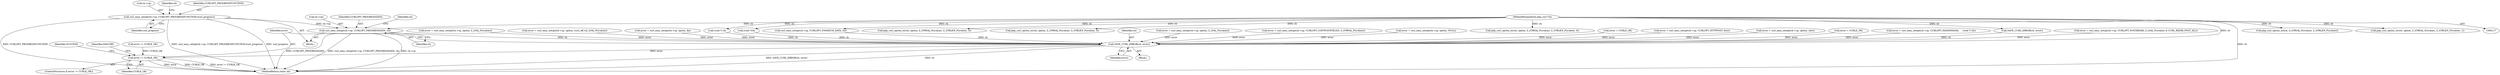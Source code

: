 digraph "0_php_124fb22a13fafa3648e4e15b4f207c7096d8155e@pointer" {
"1001468" [label="(Call,curl_easy_setopt(ch->cp, CURLOPT_PROGRESSDATA, ch))"];
"1001462" [label="(Call,curl_easy_setopt(ch->cp, CURLOPT_PROGRESSFUNCTION,\tcurl_progress))"];
"1000118" [label="(MethodParameterIn,php_curl *ch)"];
"1001913" [label="(Call,SAVE_CURL_ERROR(ch, error))"];
"1001917" [label="(Call,error != CURLE_OK)"];
"1000121" [label="(Block,)"];
"1001913" [label="(Call,SAVE_CURL_ERROR(ch, error))"];
"1001690" [label="(Call,error = curl_easy_setopt(ch->cp, CURLOPT_POSTREDIR, Z_LVAL_P(zvalue) & CURL_REDIR_POST_ALL))"];
"1001916" [label="(ControlStructure,if (error != CURLE_OK))"];
"1001468" [label="(Call,curl_easy_setopt(ch->cp, CURLOPT_PROGRESSDATA, ch))"];
"1001401" [label="(Call,error != CURLE_OK)"];
"1000992" [label="(Call,error = curl_easy_setopt(ch->cp, option, Z_LVAL_P(zvalue)))"];
"1001733" [label="(Call,(void *) ch)"];
"1001675" [label="(Call,error = curl_easy_setopt(ch->cp, option, (curl_off_t)Z_LVAL_P(zvalue)))"];
"1001918" [label="(Identifier,error)"];
"1001463" [label="(Call,ch->cp)"];
"1000319" [label="(Call,php_curl_option_str(ch, option, Z_STRVAL_P(zvalue), Z_STRLEN_P(zvalue), 0))"];
"1000841" [label="(Call,error = curl_easy_setopt(ch->cp, option, fp))"];
"1001467" [label="(Identifier,curl_progress)"];
"1001915" [label="(Identifier,error)"];
"1001914" [label="(Identifier,ch)"];
"1001478" [label="(Identifier,ch)"];
"1000351" [label="(Call,php_curl_option_str(ch, option, Z_STRVAL_P(zvalue), Z_STRLEN_P(zvalue), 0))"];
"1001789" [label="(Call,(void *)ch)"];
"1001926" [label="(Identifier,SUCCESS)"];
"1000259" [label="(Call,error = curl_easy_setopt(ch->cp, option, Z_LVAL_P(zvalue)))"];
"1000118" [label="(MethodParameterIn,php_curl *ch)"];
"1001761" [label="(Call,php_curl_option_str(ch, option, Z_STRVAL_P(zvalue), Z_STRLEN_P(zvalue), 0))"];
"1001462" [label="(Call,curl_easy_setopt(ch->cp, CURLOPT_PROGRESSFUNCTION,\tcurl_progress))"];
"1000376" [label="(Call,php_curl_option_url(ch, Z_STRVAL_P(zvalue), Z_STRLEN_P(zvalue)))"];
"1001469" [label="(Call,ch->cp)"];
"1001451" [label="(Call,error = curl_easy_setopt(ch->cp, CURLOPT_COPYPOSTFIELDS, Z_STRVAL_P(zvalue)))"];
"1001922" [label="(Identifier,FAILURE)"];
"1001917" [label="(Call,error != CURLE_OK)"];
"1000338" [label="(Call,error = curl_easy_setopt(ch->cp, option, NULL))"];
"1001927" [label="(MethodReturn,static int)"];
"1001472" [label="(Identifier,CURLOPT_PROGRESSDATA)"];
"1001919" [label="(Identifier,CURLE_OK)"];
"1001470" [label="(Identifier,ch)"];
"1000123" [label="(Call,error = CURLE_OK)"];
"1001838" [label="(Call,curl_easy_setopt(ch->cp, CURLOPT_FNMATCH_DATA, ch))"];
"1001397" [label="(Call,SAVE_CURL_ERROR(ch, error))"];
"1001430" [label="(Call,error = curl_easy_setopt(ch->cp, CURLOPT_HTTPPOST, first))"];
"1001473" [label="(Identifier,ch)"];
"1000958" [label="(Call,error = curl_easy_setopt(ch->cp, option, slist))"];
"1000128" [label="(Block,)"];
"1001466" [label="(Identifier,CURLOPT_PROGRESSFUNCTION)"];
"1000440" [label="(Call,error = CURLE_OK)"];
"1001726" [label="(Call,error = curl_easy_setopt(ch->cp, CURLOPT_PASSWDDATA,     (void *) ch))"];
"1000364" [label="(Call,php_curl_option_str(ch, option, Z_STRVAL_P(zvalue), Z_STRLEN_P(zvalue), 1))"];
"1001468" -> "1000128"  [label="AST: "];
"1001468" -> "1001473"  [label="CFG: "];
"1001469" -> "1001468"  [label="AST: "];
"1001472" -> "1001468"  [label="AST: "];
"1001473" -> "1001468"  [label="AST: "];
"1001478" -> "1001468"  [label="CFG: "];
"1001468" -> "1001927"  [label="DDG: CURLOPT_PROGRESSDATA"];
"1001468" -> "1001927"  [label="DDG: curl_easy_setopt(ch->cp, CURLOPT_PROGRESSDATA, ch)"];
"1001468" -> "1001927"  [label="DDG: ch->cp"];
"1001462" -> "1001468"  [label="DDG: ch->cp"];
"1000118" -> "1001468"  [label="DDG: ch"];
"1001468" -> "1001913"  [label="DDG: ch"];
"1001462" -> "1000128"  [label="AST: "];
"1001462" -> "1001467"  [label="CFG: "];
"1001463" -> "1001462"  [label="AST: "];
"1001466" -> "1001462"  [label="AST: "];
"1001467" -> "1001462"  [label="AST: "];
"1001470" -> "1001462"  [label="CFG: "];
"1001462" -> "1001927"  [label="DDG: curl_easy_setopt(ch->cp, CURLOPT_PROGRESSFUNCTION,\tcurl_progress)"];
"1001462" -> "1001927"  [label="DDG: curl_progress"];
"1001462" -> "1001927"  [label="DDG: CURLOPT_PROGRESSFUNCTION"];
"1000118" -> "1000117"  [label="AST: "];
"1000118" -> "1001927"  [label="DDG: ch"];
"1000118" -> "1000319"  [label="DDG: ch"];
"1000118" -> "1000351"  [label="DDG: ch"];
"1000118" -> "1000364"  [label="DDG: ch"];
"1000118" -> "1000376"  [label="DDG: ch"];
"1000118" -> "1001397"  [label="DDG: ch"];
"1000118" -> "1001733"  [label="DDG: ch"];
"1000118" -> "1001761"  [label="DDG: ch"];
"1000118" -> "1001789"  [label="DDG: ch"];
"1000118" -> "1001838"  [label="DDG: ch"];
"1000118" -> "1001913"  [label="DDG: ch"];
"1001913" -> "1000121"  [label="AST: "];
"1001913" -> "1001915"  [label="CFG: "];
"1001914" -> "1001913"  [label="AST: "];
"1001915" -> "1001913"  [label="AST: "];
"1001918" -> "1001913"  [label="CFG: "];
"1001913" -> "1001927"  [label="DDG: ch"];
"1001913" -> "1001927"  [label="DDG: SAVE_CURL_ERROR(ch, error)"];
"1001838" -> "1001913"  [label="DDG: ch"];
"1001733" -> "1001913"  [label="DDG: ch"];
"1001789" -> "1001913"  [label="DDG: ch"];
"1001397" -> "1001913"  [label="DDG: ch"];
"1001690" -> "1001913"  [label="DDG: error"];
"1000992" -> "1001913"  [label="DDG: error"];
"1001726" -> "1001913"  [label="DDG: error"];
"1000841" -> "1001913"  [label="DDG: error"];
"1000440" -> "1001913"  [label="DDG: error"];
"1000958" -> "1001913"  [label="DDG: error"];
"1001675" -> "1001913"  [label="DDG: error"];
"1001430" -> "1001913"  [label="DDG: error"];
"1000123" -> "1001913"  [label="DDG: error"];
"1001451" -> "1001913"  [label="DDG: error"];
"1000259" -> "1001913"  [label="DDG: error"];
"1000338" -> "1001913"  [label="DDG: error"];
"1001913" -> "1001917"  [label="DDG: error"];
"1001917" -> "1001916"  [label="AST: "];
"1001917" -> "1001919"  [label="CFG: "];
"1001918" -> "1001917"  [label="AST: "];
"1001919" -> "1001917"  [label="AST: "];
"1001922" -> "1001917"  [label="CFG: "];
"1001926" -> "1001917"  [label="CFG: "];
"1001917" -> "1001927"  [label="DDG: error"];
"1001917" -> "1001927"  [label="DDG: CURLE_OK"];
"1001917" -> "1001927"  [label="DDG: error != CURLE_OK"];
"1001401" -> "1001917"  [label="DDG: CURLE_OK"];
}
